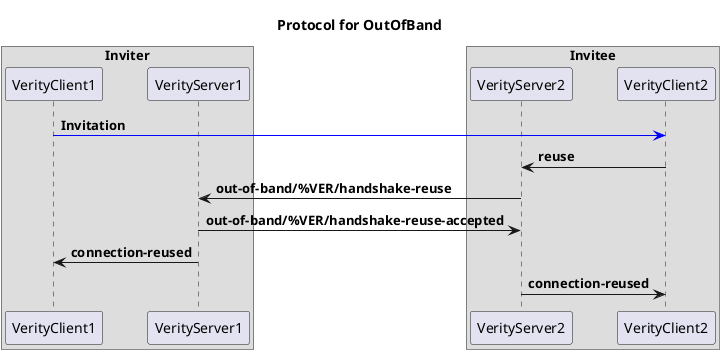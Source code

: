 @startuml

Title Protocol for OutOfBand

box Inviter
participant "VerityClient1" as c1
participant "VerityServer1" as s1
end box
box Invitee
participant "VerityServer2" as s2
participant "VerityClient2" as c2
end box


c1 [#blue]-> c2: <b>Invitation</b>
c2 -> s2: <b>reuse</b>
s2 -> s1: <b>out-of-band/%VER/handshake-reuse</b>
s1 -> s2: <b>out-of-band/%VER/handshake-reuse-accepted</b>
s1 -> c1: <b>connection-reused</b>
s2 -> c2: <b>connection-reused</b>
@enduml